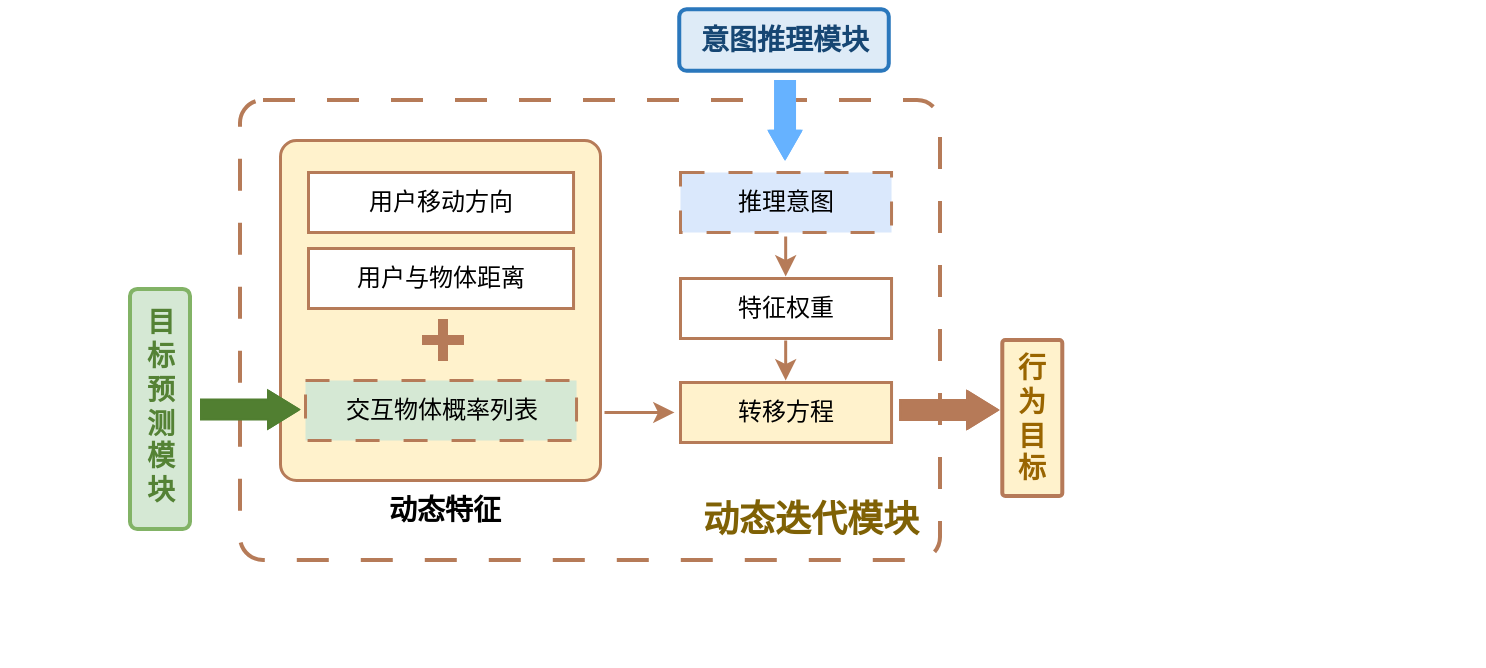<mxfile version="26.2.12">
  <diagram name="第 1 页" id="IHrRUHvAIByenZGupFI2">
    <mxGraphModel dx="1714" dy="1095" grid="1" gridSize="10" guides="1" tooltips="1" connect="1" arrows="1" fold="1" page="1" pageScale="1" pageWidth="827" pageHeight="1169" math="0" shadow="0">
      <root>
        <mxCell id="0" />
        <mxCell id="1" parent="0" />
        <mxCell id="gqABDY-obWV05rKZeFv9-60" value="" style="rounded=1;arcSize=5;whiteSpace=wrap;html=1;fillColor=light-dark(#ffffff, #1f2f1e);strokeColor=light-dark(#b67b58, #5c79a3);dashed=1;strokeWidth=2;dashPattern=8 8;" parent="1" vertex="1">
          <mxGeometry x="240" y="240" width="350" height="230" as="geometry" />
        </mxCell>
        <mxCell id="gqABDY-obWV05rKZeFv9-2" value="" style="rounded=1;arcSize=5;whiteSpace=wrap;html=1;fillColor=#fff2cc;strokeColor=light-dark(#b67b58, #6d5100);strokeWidth=1.5;" parent="1" vertex="1">
          <mxGeometry x="260" y="260" width="160" height="170" as="geometry" />
        </mxCell>
        <mxCell id="gqABDY-obWV05rKZeFv9-5" value="&lt;font style=&quot;font-size: 18px;&quot; face=&quot;Times New Roman&quot;&gt;动态迭代模块&lt;/font&gt;" style="text;html=1;align=center;verticalAlign=middle;resizable=0;points=[];autosize=1;strokeColor=none;fillColor=none;fontColor=light-dark(#7f6105, #69c195);fontStyle=1" parent="1" vertex="1">
          <mxGeometry x="460" y="430" width="130" height="40" as="geometry" />
        </mxCell>
        <mxCell id="gqABDY-obWV05rKZeFv9-10" value="" style="group" parent="1" vertex="1" connectable="0">
          <mxGeometry x="120" y="370" width="100" height="84.45" as="geometry" />
        </mxCell>
        <mxCell id="gqABDY-obWV05rKZeFv9-11" value="" style="rounded=1;arcSize=12;whiteSpace=wrap;html=1;fillColor=#d5e8d4;strokeColor=#82b366;align=center;verticalAlign=middle;fontFamily=Helvetica;fontSize=12;strokeWidth=2;" parent="gqABDY-obWV05rKZeFv9-10" vertex="1">
          <mxGeometry x="65" y="-35.55" width="30" height="120" as="geometry" />
        </mxCell>
        <mxCell id="gqABDY-obWV05rKZeFv9-13" value="&lt;font style=&quot;font-size: 14px;&quot; face=&quot;Times New Roman&quot;&gt;目&lt;/font&gt;&lt;div&gt;&lt;font style=&quot;font-size: 14px;&quot; face=&quot;Times New Roman&quot;&gt;标&lt;/font&gt;&lt;/div&gt;&lt;div&gt;&lt;font style=&quot;font-size: 14px;&quot; face=&quot;Times New Roman&quot;&gt;预&lt;/font&gt;&lt;/div&gt;&lt;div&gt;&lt;font style=&quot;font-size: 14px;&quot; face=&quot;Times New Roman&quot;&gt;测&lt;/font&gt;&lt;/div&gt;&lt;div&gt;&lt;font style=&quot;font-size: 14px;&quot; face=&quot;Times New Roman&quot;&gt;模&lt;/font&gt;&lt;/div&gt;&lt;div&gt;&lt;font style=&quot;font-size: 14px;&quot; face=&quot;Times New Roman&quot;&gt;块&lt;/font&gt;&lt;/div&gt;" style="text;html=1;align=center;verticalAlign=middle;resizable=0;points=[];autosize=1;strokeColor=none;fillColor=none;fontColor=light-dark(#548235, #69c195);fontStyle=1" parent="gqABDY-obWV05rKZeFv9-10" vertex="1">
          <mxGeometry x="60" y="-30.55" width="40" height="110" as="geometry" />
        </mxCell>
        <mxCell id="gqABDY-obWV05rKZeFv9-15" value="" style="shape=flexArrow;endArrow=classic;html=1;rounded=0;fillColor=light-dark(#517f31, #2566a8);strokeColor=light-dark(#517f31, #ededed);endWidth=8.046;endSize=4.834;" parent="1" edge="1">
          <mxGeometry width="50" height="50" relative="1" as="geometry">
            <mxPoint x="220" y="394.8" as="sourcePoint" />
            <mxPoint x="270" y="394.8" as="targetPoint" />
            <Array as="points">
              <mxPoint x="230" y="394.8" />
            </Array>
          </mxGeometry>
        </mxCell>
        <mxCell id="gqABDY-obWV05rKZeFv9-16" value="" style="group;fillColor=#d5e8d4;strokeColor=light-dark(#b67b58, #446e2c);dashed=1;dashPattern=8 8;strokeWidth=1.5;" parent="1" vertex="1" connectable="0">
          <mxGeometry x="272.5" y="380" width="135.52" height="30" as="geometry" />
        </mxCell>
        <mxCell id="gqABDY-obWV05rKZeFv9-18" value="交互物体概率列表" style="text;html=1;align=center;verticalAlign=middle;whiteSpace=wrap;rounded=0;" parent="gqABDY-obWV05rKZeFv9-16" vertex="1">
          <mxGeometry y="7.5" width="135.52" height="15" as="geometry" />
        </mxCell>
        <mxCell id="gqABDY-obWV05rKZeFv9-23" value="" style="group;strokeWidth=1.5;" parent="1" vertex="1" connectable="0">
          <mxGeometry x="274" y="276" width="132.52" height="30" as="geometry" />
        </mxCell>
        <mxCell id="gqABDY-obWV05rKZeFv9-24" value="" style="verticalLabelPosition=bottom;verticalAlign=top;html=1;shape=mxgraph.basic.rect;fillColor2=none;strokeWidth=1.5;size=20;indent=5;strokeColor=light-dark(#b67b58, #6d5100);align=center;fontFamily=Helvetica;fontSize=12;fillColor=default;" parent="gqABDY-obWV05rKZeFv9-23" vertex="1">
          <mxGeometry width="132.52" height="30" as="geometry" />
        </mxCell>
        <mxCell id="gqABDY-obWV05rKZeFv9-25" value="用户移动方向" style="text;html=1;align=center;verticalAlign=middle;whiteSpace=wrap;rounded=0;" parent="gqABDY-obWV05rKZeFv9-23" vertex="1">
          <mxGeometry y="7.5" width="132.52" height="15" as="geometry" />
        </mxCell>
        <mxCell id="gqABDY-obWV05rKZeFv9-27" value="" style="shape=cross;whiteSpace=wrap;html=1;fillColor=light-dark(#b67b58, #ededed);strokeColor=light-dark(#b67b58, #ededed);aspect=fixed;" parent="1" vertex="1">
          <mxGeometry x="331.5" y="350" width="20" height="20" as="geometry" />
        </mxCell>
        <mxCell id="gqABDY-obWV05rKZeFv9-28" value="&lt;font style=&quot;font-size: 14px;&quot;&gt;&lt;b style=&quot;&quot;&gt;动态特征&lt;/b&gt;&lt;/font&gt;" style="text;html=1;align=center;verticalAlign=middle;resizable=0;points=[];autosize=1;strokeColor=none;fillColor=none;" parent="1" vertex="1">
          <mxGeometry x="301.5" y="430" width="80" height="30" as="geometry" />
        </mxCell>
        <mxCell id="gqABDY-obWV05rKZeFv9-30" value="" style="endArrow=classic;html=1;rounded=1;strokeColor=light-dark(#b67b58, #28ab6a);align=center;verticalAlign=middle;fontFamily=Helvetica;fontSize=11;fontColor=default;labelBackgroundColor=default;curved=0;fillColor=#1ba1e2;strokeWidth=1.5;" parent="1" edge="1">
          <mxGeometry width="50" height="50" relative="1" as="geometry">
            <mxPoint x="422" y="396" as="sourcePoint" />
            <mxPoint x="457" y="396" as="targetPoint" />
          </mxGeometry>
        </mxCell>
        <mxCell id="gqABDY-obWV05rKZeFv9-32" value="" style="group" parent="1" vertex="1" connectable="0">
          <mxGeometry x="450" y="190" width="120.002" height="40" as="geometry" />
        </mxCell>
        <mxCell id="gqABDY-obWV05rKZeFv9-33" value="" style="rounded=1;arcSize=12;whiteSpace=wrap;html=1;fillColor=light-dark(#deebf7, #1d293b);strokeColor=light-dark(#2a77bc, #5c79a3);align=center;verticalAlign=middle;fontFamily=Helvetica;fontSize=12;fontColor=default;strokeWidth=2;" parent="gqABDY-obWV05rKZeFv9-32" vertex="1">
          <mxGeometry x="9.625" y="4.6" width="104.762" height="30.8" as="geometry" />
        </mxCell>
        <mxCell id="gqABDY-obWV05rKZeFv9-34" value="&lt;font style=&quot;font-size: 14px;&quot;&gt;意图推理模块&lt;/font&gt;" style="text;html=1;align=center;verticalAlign=middle;resizable=0;points=[];autosize=1;strokeColor=none;fillColor=none;fontColor=light-dark(#164673, #69c195);fontStyle=1" parent="gqABDY-obWV05rKZeFv9-32" vertex="1">
          <mxGeometry x="7.002" y="4.6" width="110" height="30" as="geometry" />
        </mxCell>
        <mxCell id="gqABDY-obWV05rKZeFv9-35" value="" style="shape=flexArrow;endArrow=classic;html=1;rounded=0;fillColor=#66B2FF;strokeColor=light-dark(#66b2ff, #ededed);endWidth=5.2;endSize=4.356;" parent="1" edge="1">
          <mxGeometry width="50" height="50" relative="1" as="geometry">
            <mxPoint x="512.52" y="230" as="sourcePoint" />
            <mxPoint x="512.52" y="270" as="targetPoint" />
            <Array as="points">
              <mxPoint x="512.52" y="241.676" />
            </Array>
          </mxGeometry>
        </mxCell>
        <mxCell id="gqABDY-obWV05rKZeFv9-48" value="" style="group;" parent="1" vertex="1" connectable="0">
          <mxGeometry x="406.517" y="300" width="455.263" height="223" as="geometry" />
        </mxCell>
        <mxCell id="gqABDY-obWV05rKZeFv9-58" value="" style="shape=flexArrow;endArrow=classic;html=1;rounded=0;fillColor=light-dark(#b67a58, #36210a);strokeColor=light-dark(#b67a58, #996500);endWidth=8.046;endSize=4.834;" parent="gqABDY-obWV05rKZeFv9-48" edge="1">
          <mxGeometry width="50" height="50" relative="1" as="geometry">
            <mxPoint x="163.003" y="94.995" as="sourcePoint" />
            <mxPoint x="213.003" y="94.995" as="targetPoint" />
            <Array as="points">
              <mxPoint x="173.003" y="94.995" />
            </Array>
          </mxGeometry>
        </mxCell>
        <mxCell id="gqABDY-obWV05rKZeFv9-57" value="&lt;b&gt;&lt;font style=&quot;color: rgb(153, 101, 0); font-size: 14px;&quot;&gt;行&lt;/font&gt;&lt;/b&gt;&lt;div&gt;&lt;b&gt;&lt;font style=&quot;color: rgb(153, 101, 0); font-size: 14px;&quot;&gt;为&lt;/font&gt;&lt;/b&gt;&lt;/div&gt;&lt;div&gt;&lt;b&gt;&lt;font style=&quot;color: rgb(153, 101, 0); font-size: 14px;&quot;&gt;目&lt;/font&gt;&lt;/b&gt;&lt;/div&gt;&lt;div&gt;&lt;b&gt;&lt;font style=&quot;color: rgb(153, 101, 0); font-size: 14px;&quot;&gt;标&lt;/font&gt;&lt;/b&gt;&lt;/div&gt;" style="rounded=1;arcSize=5;whiteSpace=wrap;html=1;fillColor=#fff2cc;strokeColor=light-dark(#b67a58, #6d5100);strokeWidth=2;" parent="gqABDY-obWV05rKZeFv9-48" vertex="1">
          <mxGeometry x="214.63" y="60" width="30" height="78" as="geometry" />
        </mxCell>
        <mxCell id="gqABDY-obWV05rKZeFv9-51" value="" style="group;strokeWidth=1.5;" parent="1" vertex="1" connectable="0">
          <mxGeometry x="460" y="381" width="105.52" height="30" as="geometry" />
        </mxCell>
        <mxCell id="gqABDY-obWV05rKZeFv9-52" value="" style="verticalLabelPosition=bottom;verticalAlign=top;html=1;shape=mxgraph.basic.rect;fillColor2=none;strokeWidth=1.5;size=20;indent=5;strokeColor=light-dark(#b67b58, #6d5100);align=center;fontFamily=Helvetica;fontSize=12;fillColor=light-dark(#fff2cc, #ededed);" parent="gqABDY-obWV05rKZeFv9-51" vertex="1">
          <mxGeometry width="105.52" height="30" as="geometry" />
        </mxCell>
        <mxCell id="gqABDY-obWV05rKZeFv9-53" value="转移方程" style="text;html=1;align=center;verticalAlign=middle;whiteSpace=wrap;rounded=0;" parent="gqABDY-obWV05rKZeFv9-51" vertex="1">
          <mxGeometry y="7.5" width="105.52" height="15" as="geometry" />
        </mxCell>
        <mxCell id="gqABDY-obWV05rKZeFv9-54" value="" style="endArrow=classic;html=1;rounded=1;strokeColor=light-dark(#b67b58, #28ab6a);align=center;verticalAlign=middle;fontFamily=Helvetica;fontSize=11;fontColor=default;labelBackgroundColor=default;curved=0;fillColor=#1ba1e2;strokeWidth=1.5;" parent="1" edge="1">
          <mxGeometry width="50" height="50" relative="1" as="geometry">
            <mxPoint x="512.59" y="360" as="sourcePoint" />
            <mxPoint x="512.59" y="380" as="targetPoint" />
          </mxGeometry>
        </mxCell>
        <mxCell id="gqABDY-obWV05rKZeFv9-61" value="" style="group;strokeWidth=1.5;" parent="1" vertex="1" connectable="0">
          <mxGeometry x="274" y="314" width="132.52" height="30" as="geometry" />
        </mxCell>
        <mxCell id="gqABDY-obWV05rKZeFv9-62" value="" style="verticalLabelPosition=bottom;verticalAlign=top;html=1;shape=mxgraph.basic.rect;fillColor2=none;strokeWidth=1.5;size=20;indent=5;strokeColor=light-dark(#b67b58, #6d5100);align=center;fontFamily=Helvetica;fontSize=12;fillColor=default;" parent="gqABDY-obWV05rKZeFv9-61" vertex="1">
          <mxGeometry width="132.52" height="30" as="geometry" />
        </mxCell>
        <mxCell id="gqABDY-obWV05rKZeFv9-63" value="用户与物体距离" style="text;html=1;align=center;verticalAlign=middle;whiteSpace=wrap;rounded=0;" parent="gqABDY-obWV05rKZeFv9-61" vertex="1">
          <mxGeometry y="7.5" width="132.52" height="15" as="geometry" />
        </mxCell>
        <mxCell id="Gt_ZI2kEjcFVsh-SFo-j-1" value="" style="group;strokeWidth=8;" vertex="1" connectable="0" parent="1">
          <mxGeometry x="460" y="329" width="105.52" height="30" as="geometry" />
        </mxCell>
        <mxCell id="Gt_ZI2kEjcFVsh-SFo-j-2" value="" style="verticalLabelPosition=bottom;verticalAlign=top;html=1;shape=mxgraph.basic.rect;fillColor2=none;strokeWidth=1.5;size=20;indent=5;strokeColor=light-dark(#b67b58, #6d5100);align=center;fontFamily=Helvetica;fontSize=12;fillColor=default;" vertex="1" parent="Gt_ZI2kEjcFVsh-SFo-j-1">
          <mxGeometry width="105.52" height="30" as="geometry" />
        </mxCell>
        <mxCell id="Gt_ZI2kEjcFVsh-SFo-j-3" value="特征权重" style="text;html=1;align=center;verticalAlign=middle;whiteSpace=wrap;rounded=0;" vertex="1" parent="Gt_ZI2kEjcFVsh-SFo-j-1">
          <mxGeometry y="7.5" width="105.52" height="15" as="geometry" />
        </mxCell>
        <mxCell id="Gt_ZI2kEjcFVsh-SFo-j-4" value="" style="group;strokeWidth=8;" vertex="1" connectable="0" parent="1">
          <mxGeometry x="460" y="276" width="105.52" height="30" as="geometry" />
        </mxCell>
        <mxCell id="Gt_ZI2kEjcFVsh-SFo-j-5" value="" style="verticalLabelPosition=bottom;verticalAlign=top;html=1;shape=mxgraph.basic.rect;fillColor2=none;strokeWidth=1.5;size=20;indent=5;strokeColor=light-dark(#b67b58, #5c79a3);align=center;fontFamily=Helvetica;fontSize=12;fillColor=#dae8fc;dashed=1;dashPattern=8 8;" vertex="1" parent="Gt_ZI2kEjcFVsh-SFo-j-4">
          <mxGeometry width="105.52" height="30" as="geometry" />
        </mxCell>
        <mxCell id="Gt_ZI2kEjcFVsh-SFo-j-6" value="推理意图" style="text;html=1;align=center;verticalAlign=middle;whiteSpace=wrap;rounded=0;" vertex="1" parent="Gt_ZI2kEjcFVsh-SFo-j-4">
          <mxGeometry y="7.5" width="105.52" height="15" as="geometry" />
        </mxCell>
        <mxCell id="Gt_ZI2kEjcFVsh-SFo-j-7" value="" style="endArrow=classic;html=1;rounded=1;strokeColor=light-dark(#b67b58, #28ab6a);align=center;verticalAlign=middle;fontFamily=Helvetica;fontSize=11;fontColor=default;labelBackgroundColor=default;curved=0;fillColor=#1ba1e2;strokeWidth=1.5;" edge="1" parent="1">
          <mxGeometry width="50" height="50" relative="1" as="geometry">
            <mxPoint x="512.59" y="308" as="sourcePoint" />
            <mxPoint x="512.59" y="328" as="targetPoint" />
          </mxGeometry>
        </mxCell>
      </root>
    </mxGraphModel>
  </diagram>
</mxfile>
